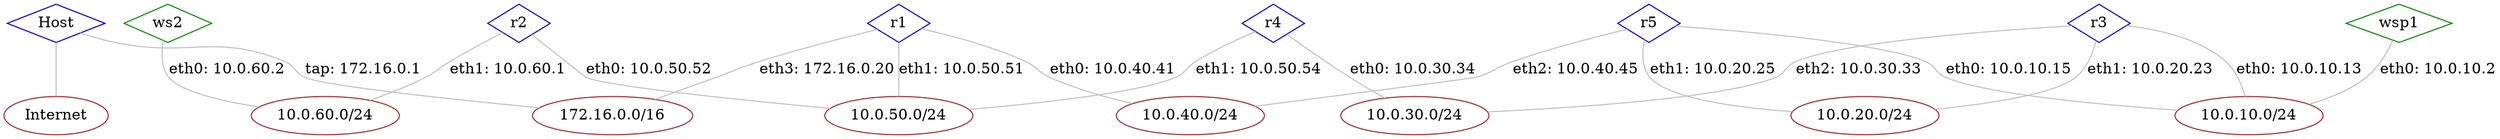 graph G {
edge [len=1.5];
node [shape=diamond, color="green4"];
Host [color="blue3"];
r1 [color="blue3"];
r2 [color="blue3"];
r3 [color="blue3"];
r4 [color="blue3"];
r5 [color="blue3"];
ws2;
wsp1;
node [shape=ellipse, color="brown"];
lan50 [label="10.0.50.0/24"];
lan30 [label="10.0.30.0/24"];
lan40 [label="10.0.40.0/24"];
lan20 [label="10.0.20.0/24"];
lan10 [label="10.0.10.0/24"];
lan10 [label="10.0.10.0/24"];
tap [label="172.16.0.0/16"];
lan50 [label="10.0.50.0/24"];
lan40 [label="10.0.40.0/24"];
lan60 [label="10.0.60.0/24"];
lan50 [label="10.0.50.0/24"];
lan30 [label="10.0.30.0/24"];
lan20 [label="10.0.20.0/24"];
lan10 [label="10.0.10.0/24"];
Internet [label="Internet"];
tap [label="172.16.0.0/16"];
lan60 [label="10.0.60.0/24"];
Host -- Internet [color="gray"];
Host -- tap [label="tap: 172.16.0.1", color="gray"];
r1 -- tap [label="eth3: 172.16.0.20", color="gray"];
r1 -- lan50 [label="eth1: 10.0.50.51", color="gray"];
r1 -- lan40 [label="eth0: 10.0.40.41", color="gray"];
r2 -- lan60 [label="eth1: 10.0.60.1", color="gray"];
r2 -- lan50 [label="eth0: 10.0.50.52", color="gray"];
r3 -- lan30 [label="eth2: 10.0.30.33", color="gray"];
r3 -- lan20 [label="eth1: 10.0.20.23", color="gray"];
r3 -- lan10 [label="eth0: 10.0.10.13", color="gray"];
r4 -- lan50 [label="eth1: 10.0.50.54", color="gray"];
r4 -- lan30 [label="eth0: 10.0.30.34", color="gray"];
r5 -- lan40 [label="eth2: 10.0.40.45", color="gray"];
r5 -- lan20 [label="eth1: 10.0.20.25", color="gray"];
r5 -- lan10 [label="eth0: 10.0.10.15", color="gray"];
ws2 -- lan60 [label="eth0: 10.0.60.2", color="gray"];
wsp1 -- lan10 [label="eth0: 10.0.10.2", color="gray"];
}
